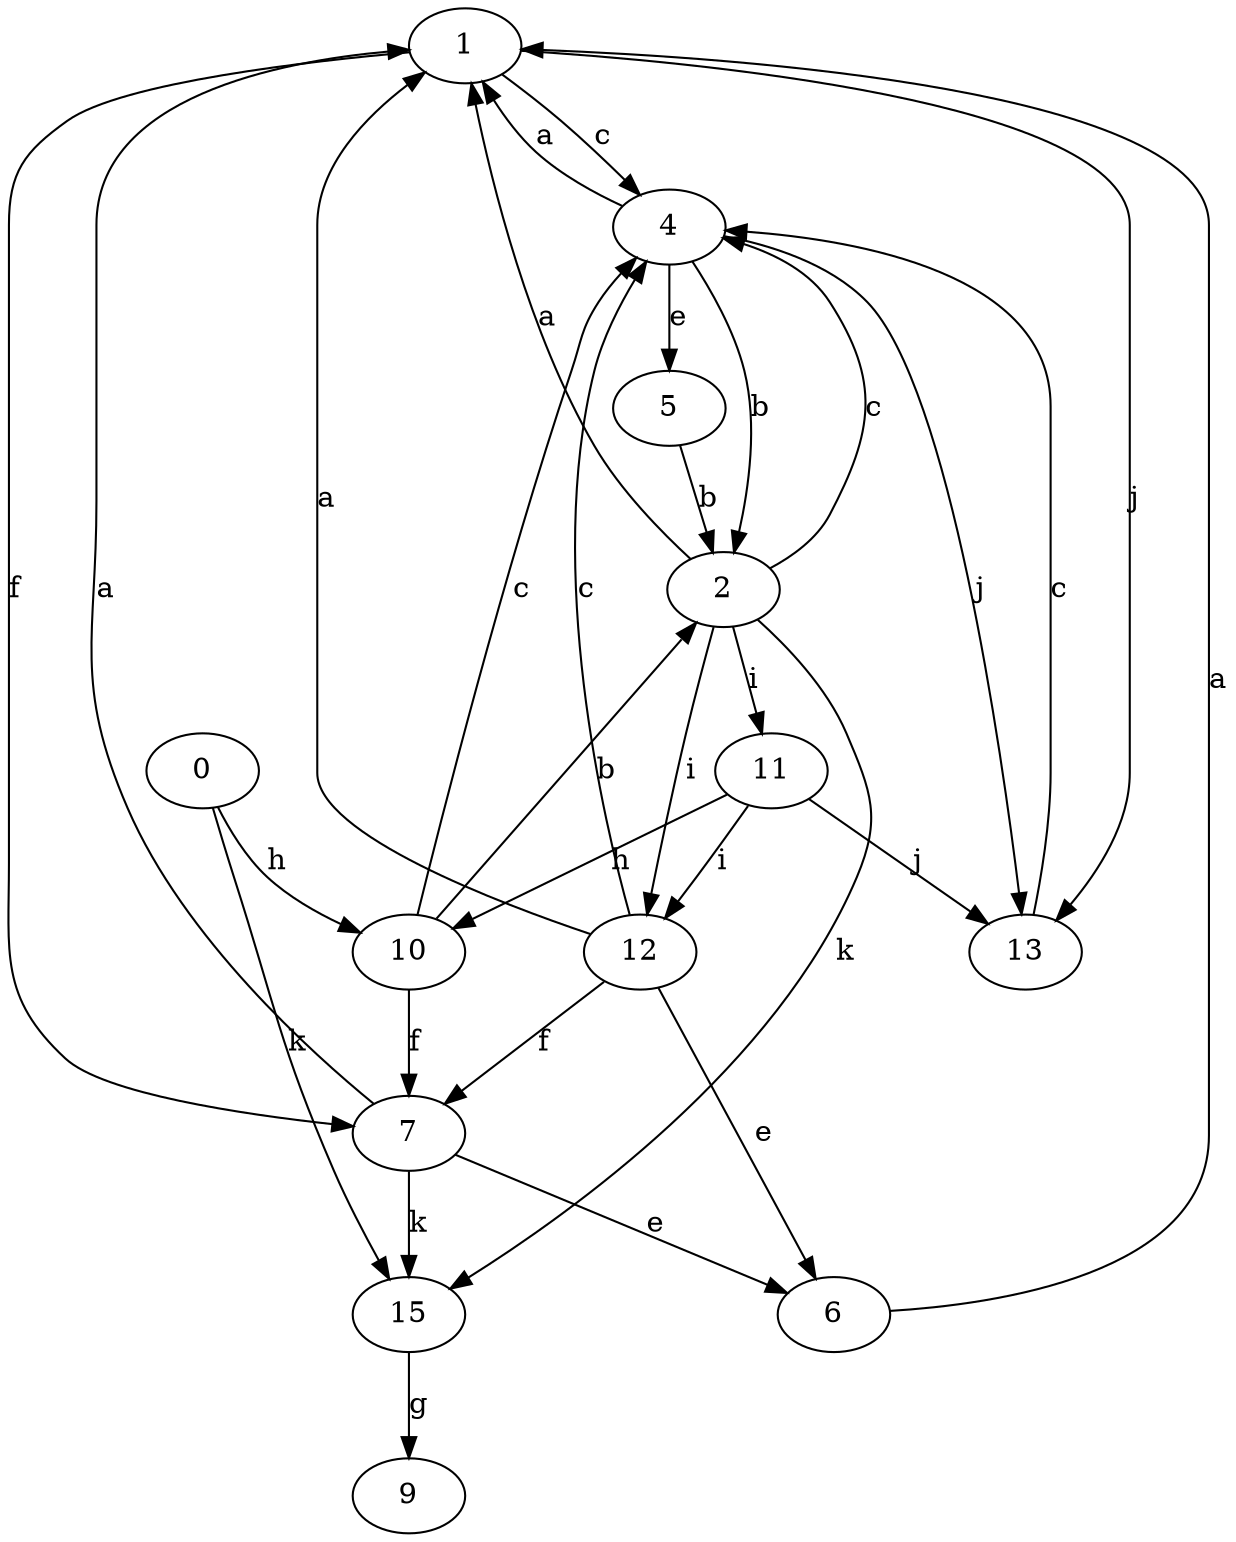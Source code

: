 strict digraph  {
1;
2;
4;
5;
6;
7;
9;
10;
11;
0;
12;
13;
15;
1 -> 4  [label=c];
1 -> 7  [label=f];
1 -> 13  [label=j];
2 -> 1  [label=a];
2 -> 4  [label=c];
2 -> 11  [label=i];
2 -> 12  [label=i];
2 -> 15  [label=k];
4 -> 1  [label=a];
4 -> 2  [label=b];
4 -> 5  [label=e];
4 -> 13  [label=j];
5 -> 2  [label=b];
6 -> 1  [label=a];
7 -> 1  [label=a];
7 -> 6  [label=e];
7 -> 15  [label=k];
10 -> 2  [label=b];
10 -> 4  [label=c];
10 -> 7  [label=f];
11 -> 10  [label=h];
11 -> 12  [label=i];
11 -> 13  [label=j];
0 -> 10  [label=h];
0 -> 15  [label=k];
12 -> 1  [label=a];
12 -> 4  [label=c];
12 -> 6  [label=e];
12 -> 7  [label=f];
13 -> 4  [label=c];
15 -> 9  [label=g];
}
